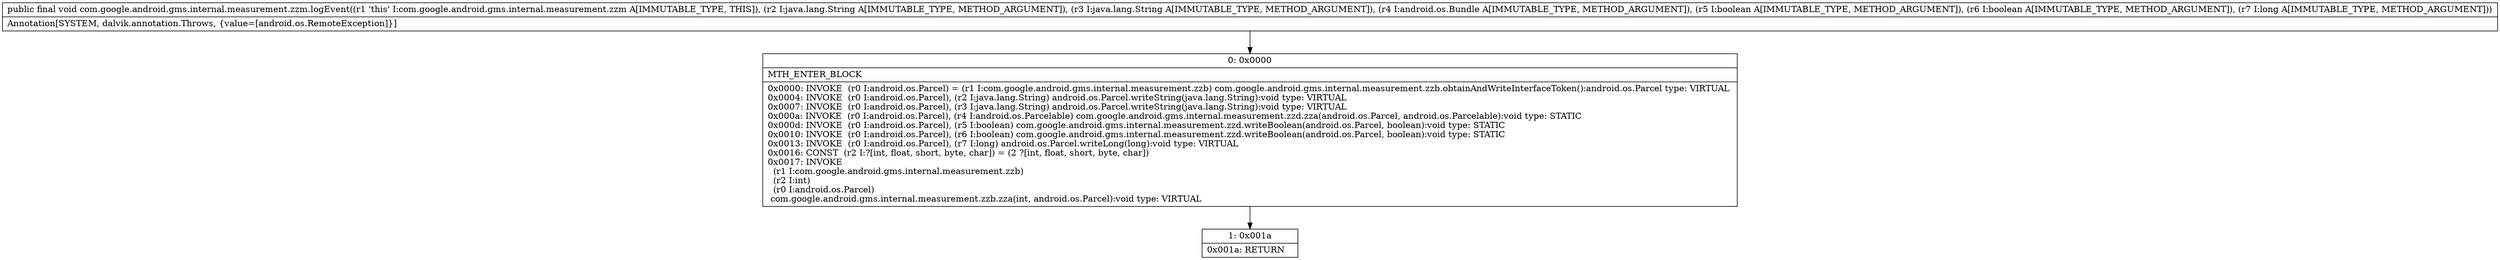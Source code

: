 digraph "CFG forcom.google.android.gms.internal.measurement.zzm.logEvent(Ljava\/lang\/String;Ljava\/lang\/String;Landroid\/os\/Bundle;ZZJ)V" {
Node_0 [shape=record,label="{0\:\ 0x0000|MTH_ENTER_BLOCK\l|0x0000: INVOKE  (r0 I:android.os.Parcel) = (r1 I:com.google.android.gms.internal.measurement.zzb) com.google.android.gms.internal.measurement.zzb.obtainAndWriteInterfaceToken():android.os.Parcel type: VIRTUAL \l0x0004: INVOKE  (r0 I:android.os.Parcel), (r2 I:java.lang.String) android.os.Parcel.writeString(java.lang.String):void type: VIRTUAL \l0x0007: INVOKE  (r0 I:android.os.Parcel), (r3 I:java.lang.String) android.os.Parcel.writeString(java.lang.String):void type: VIRTUAL \l0x000a: INVOKE  (r0 I:android.os.Parcel), (r4 I:android.os.Parcelable) com.google.android.gms.internal.measurement.zzd.zza(android.os.Parcel, android.os.Parcelable):void type: STATIC \l0x000d: INVOKE  (r0 I:android.os.Parcel), (r5 I:boolean) com.google.android.gms.internal.measurement.zzd.writeBoolean(android.os.Parcel, boolean):void type: STATIC \l0x0010: INVOKE  (r0 I:android.os.Parcel), (r6 I:boolean) com.google.android.gms.internal.measurement.zzd.writeBoolean(android.os.Parcel, boolean):void type: STATIC \l0x0013: INVOKE  (r0 I:android.os.Parcel), (r7 I:long) android.os.Parcel.writeLong(long):void type: VIRTUAL \l0x0016: CONST  (r2 I:?[int, float, short, byte, char]) = (2 ?[int, float, short, byte, char]) \l0x0017: INVOKE  \l  (r1 I:com.google.android.gms.internal.measurement.zzb)\l  (r2 I:int)\l  (r0 I:android.os.Parcel)\l com.google.android.gms.internal.measurement.zzb.zza(int, android.os.Parcel):void type: VIRTUAL \l}"];
Node_1 [shape=record,label="{1\:\ 0x001a|0x001a: RETURN   \l}"];
MethodNode[shape=record,label="{public final void com.google.android.gms.internal.measurement.zzm.logEvent((r1 'this' I:com.google.android.gms.internal.measurement.zzm A[IMMUTABLE_TYPE, THIS]), (r2 I:java.lang.String A[IMMUTABLE_TYPE, METHOD_ARGUMENT]), (r3 I:java.lang.String A[IMMUTABLE_TYPE, METHOD_ARGUMENT]), (r4 I:android.os.Bundle A[IMMUTABLE_TYPE, METHOD_ARGUMENT]), (r5 I:boolean A[IMMUTABLE_TYPE, METHOD_ARGUMENT]), (r6 I:boolean A[IMMUTABLE_TYPE, METHOD_ARGUMENT]), (r7 I:long A[IMMUTABLE_TYPE, METHOD_ARGUMENT]))  | Annotation[SYSTEM, dalvik.annotation.Throws, \{value=[android.os.RemoteException]\}]\l}"];
MethodNode -> Node_0;
Node_0 -> Node_1;
}


